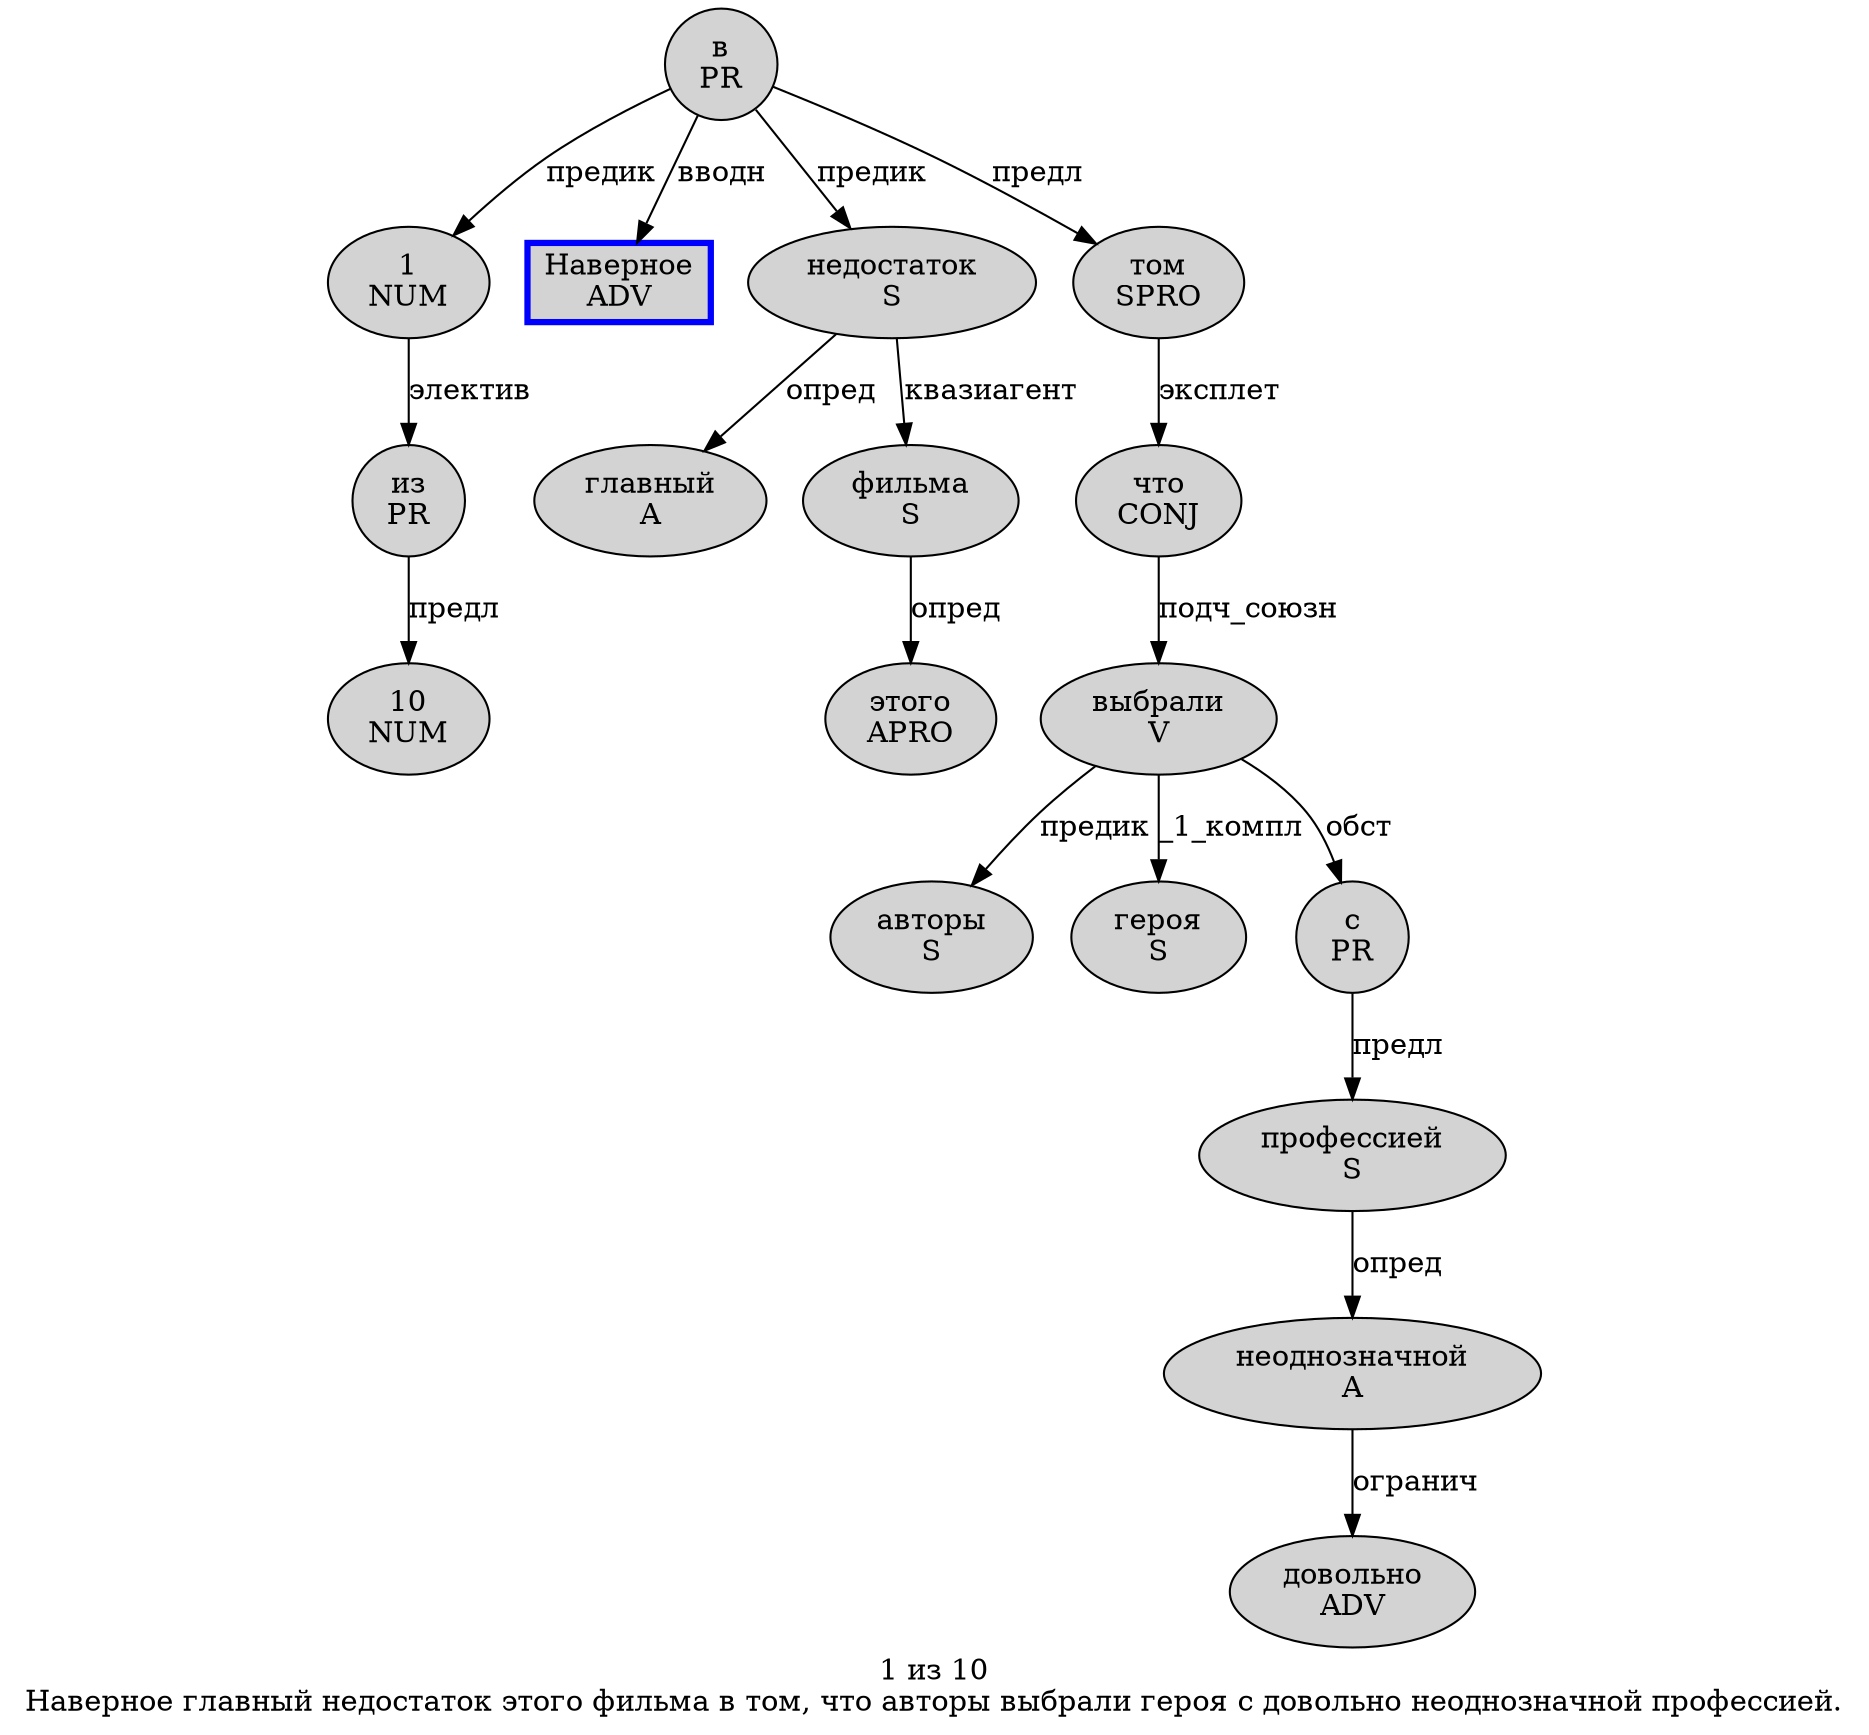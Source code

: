 digraph SENTENCE_3741 {
	graph [label="1 из 10
Наверное главный недостаток этого фильма в том, что авторы выбрали героя с довольно неоднозначной профессией."]
	node [style=filled]
		0 [label="1
NUM" color="" fillcolor=lightgray penwidth=1 shape=ellipse]
		1 [label="из
PR" color="" fillcolor=lightgray penwidth=1 shape=ellipse]
		2 [label="10
NUM" color="" fillcolor=lightgray penwidth=1 shape=ellipse]
		3 [label="Наверное
ADV" color=blue fillcolor=lightgray penwidth=3 shape=box]
		4 [label="главный
A" color="" fillcolor=lightgray penwidth=1 shape=ellipse]
		5 [label="недостаток
S" color="" fillcolor=lightgray penwidth=1 shape=ellipse]
		6 [label="этого
APRO" color="" fillcolor=lightgray penwidth=1 shape=ellipse]
		7 [label="фильма
S" color="" fillcolor=lightgray penwidth=1 shape=ellipse]
		8 [label="в
PR" color="" fillcolor=lightgray penwidth=1 shape=ellipse]
		9 [label="том
SPRO" color="" fillcolor=lightgray penwidth=1 shape=ellipse]
		11 [label="что
CONJ" color="" fillcolor=lightgray penwidth=1 shape=ellipse]
		12 [label="авторы
S" color="" fillcolor=lightgray penwidth=1 shape=ellipse]
		13 [label="выбрали
V" color="" fillcolor=lightgray penwidth=1 shape=ellipse]
		14 [label="героя
S" color="" fillcolor=lightgray penwidth=1 shape=ellipse]
		15 [label="с
PR" color="" fillcolor=lightgray penwidth=1 shape=ellipse]
		16 [label="довольно
ADV" color="" fillcolor=lightgray penwidth=1 shape=ellipse]
		17 [label="неоднозначной
A" color="" fillcolor=lightgray penwidth=1 shape=ellipse]
		18 [label="профессией
S" color="" fillcolor=lightgray penwidth=1 shape=ellipse]
			15 -> 18 [label="предл"]
			13 -> 12 [label="предик"]
			13 -> 14 [label="_1_компл"]
			13 -> 15 [label="обст"]
			7 -> 6 [label="опред"]
			9 -> 11 [label="эксплет"]
			5 -> 4 [label="опред"]
			5 -> 7 [label="квазиагент"]
			1 -> 2 [label="предл"]
			11 -> 13 [label="подч_союзн"]
			18 -> 17 [label="опред"]
			8 -> 0 [label="предик"]
			8 -> 3 [label="вводн"]
			8 -> 5 [label="предик"]
			8 -> 9 [label="предл"]
			0 -> 1 [label="электив"]
			17 -> 16 [label="огранич"]
}
